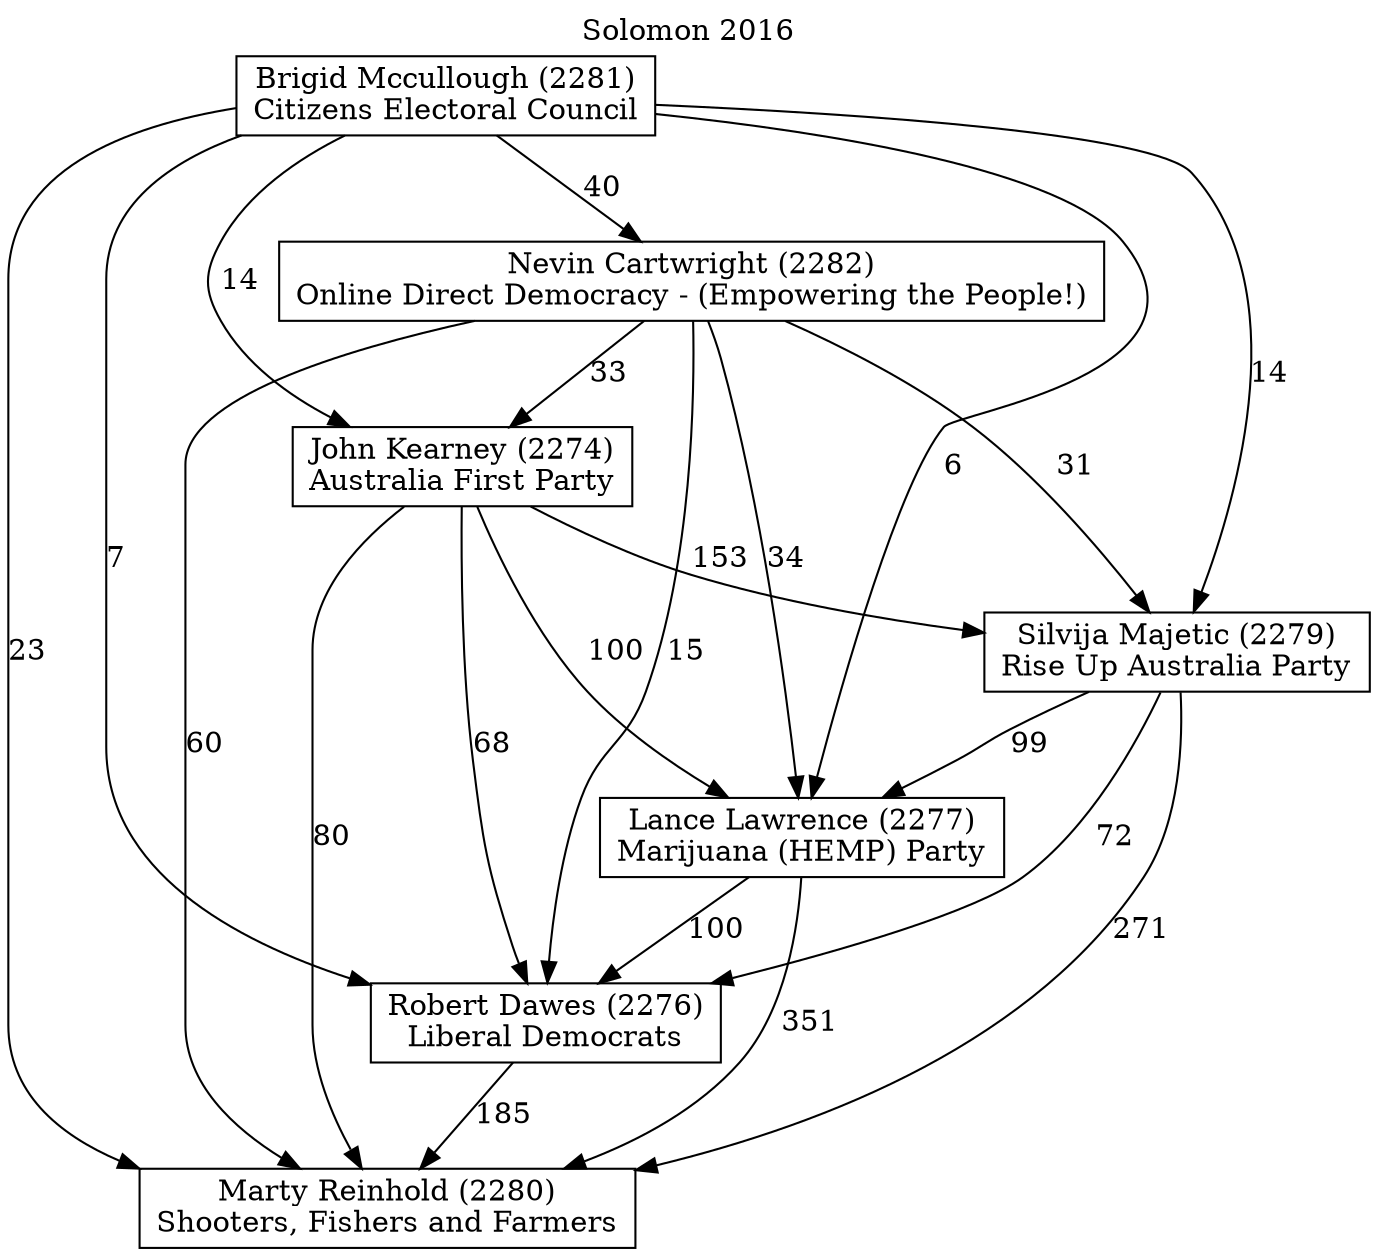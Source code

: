 // House preference flow
digraph "Marty Reinhold (2280)_Solomon_2016" {
	graph [label="Solomon 2016" labelloc=t mclimit=10]
	node [shape=box]
	"Marty Reinhold (2280)" [label="Marty Reinhold (2280)
Shooters, Fishers and Farmers"]
	"Robert Dawes (2276)" [label="Robert Dawes (2276)
Liberal Democrats"]
	"Lance Lawrence (2277)" [label="Lance Lawrence (2277)
Marijuana (HEMP) Party"]
	"Silvija Majetic (2279)" [label="Silvija Majetic (2279)
Rise Up Australia Party"]
	"John Kearney (2274)" [label="John Kearney (2274)
Australia First Party"]
	"Nevin Cartwright (2282)" [label="Nevin Cartwright (2282)
Online Direct Democracy - (Empowering the People!)"]
	"Brigid Mccullough (2281)" [label="Brigid Mccullough (2281)
Citizens Electoral Council"]
	"Robert Dawes (2276)" -> "Marty Reinhold (2280)" [label=185]
	"Lance Lawrence (2277)" -> "Robert Dawes (2276)" [label=100]
	"Silvija Majetic (2279)" -> "Lance Lawrence (2277)" [label=99]
	"John Kearney (2274)" -> "Silvija Majetic (2279)" [label=153]
	"Nevin Cartwright (2282)" -> "John Kearney (2274)" [label=33]
	"Brigid Mccullough (2281)" -> "Nevin Cartwright (2282)" [label=40]
	"Lance Lawrence (2277)" -> "Marty Reinhold (2280)" [label=351]
	"Silvija Majetic (2279)" -> "Marty Reinhold (2280)" [label=271]
	"John Kearney (2274)" -> "Marty Reinhold (2280)" [label=80]
	"Nevin Cartwright (2282)" -> "Marty Reinhold (2280)" [label=60]
	"Brigid Mccullough (2281)" -> "Marty Reinhold (2280)" [label=23]
	"Brigid Mccullough (2281)" -> "John Kearney (2274)" [label=14]
	"Nevin Cartwright (2282)" -> "Silvija Majetic (2279)" [label=31]
	"Brigid Mccullough (2281)" -> "Silvija Majetic (2279)" [label=14]
	"John Kearney (2274)" -> "Lance Lawrence (2277)" [label=100]
	"Nevin Cartwright (2282)" -> "Lance Lawrence (2277)" [label=34]
	"Brigid Mccullough (2281)" -> "Lance Lawrence (2277)" [label=6]
	"Silvija Majetic (2279)" -> "Robert Dawes (2276)" [label=72]
	"John Kearney (2274)" -> "Robert Dawes (2276)" [label=68]
	"Nevin Cartwright (2282)" -> "Robert Dawes (2276)" [label=15]
	"Brigid Mccullough (2281)" -> "Robert Dawes (2276)" [label=7]
}
